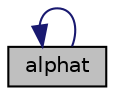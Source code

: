 digraph "alphat"
{
  bgcolor="transparent";
  edge [fontname="Helvetica",fontsize="10",labelfontname="Helvetica",labelfontsize="10"];
  node [fontname="Helvetica",fontsize="10",shape=record];
  rankdir="LR";
  Node11 [label="alphat",height=0.2,width=0.4,color="black", fillcolor="grey75", style="filled", fontcolor="black"];
  Node11 -> Node11 [dir="back",color="midnightblue",fontsize="10",style="solid",fontname="Helvetica"];
}
